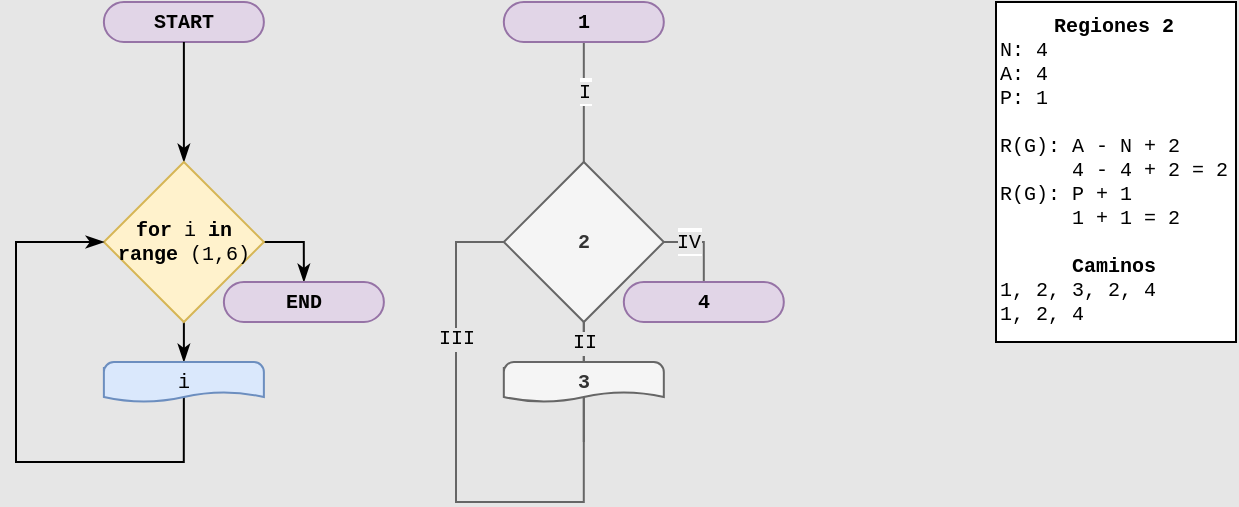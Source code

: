 <mxfile version="18.1.3" type="device"><diagram id="Kit8shkTddq9tPIutsY1" name="Página-1"><mxGraphModel dx="385" dy="754" grid="1" gridSize="10" guides="1" tooltips="1" connect="1" arrows="1" fold="1" page="1" pageScale="1" pageWidth="827" pageHeight="1169" background="#E6E6E6" math="0" shadow="0"><root><mxCell id="0"/><mxCell id="1" parent="0"/><mxCell id="QLp-1G-lI6YuIuOE4pU9-2" value="START" style="rounded=1;whiteSpace=wrap;html=1;fontFamily=Courier New;fontSize=10;strokeWidth=1;arcSize=50;fontStyle=1;fillColor=#e1d5e7;strokeColor=#9673a6;labelBorderColor=none;" parent="1" vertex="1"><mxGeometry x="253.94" y="40" width="80" height="20" as="geometry"/></mxCell><mxCell id="QLp-1G-lI6YuIuOE4pU9-10" style="edgeStyle=orthogonalEdgeStyle;rounded=0;orthogonalLoop=1;jettySize=auto;html=1;exitX=0.5;exitY=1;exitDx=0;exitDy=0;entryX=0.5;entryY=0;entryDx=0;entryDy=0;entryPerimeter=0;fontFamily=Courier New;fontSize=10;endArrow=classicThin;endFill=1;" parent="1" source="QLp-1G-lI6YuIuOE4pU9-2" target="QLp-1G-lI6YuIuOE4pU9-4" edge="1"><mxGeometry relative="1" as="geometry"><mxPoint x="293.94" y="100" as="sourcePoint"/></mxGeometry></mxCell><mxCell id="QLp-1G-lI6YuIuOE4pU9-11" style="edgeStyle=orthogonalEdgeStyle;rounded=0;orthogonalLoop=1;jettySize=auto;html=1;exitX=0.5;exitY=1;exitDx=0;exitDy=0;exitPerimeter=0;entryX=0.5;entryY=0;entryDx=0;entryDy=0;entryPerimeter=0;fontFamily=Courier New;fontSize=10;endArrow=classicThin;endFill=1;" parent="1" source="QLp-1G-lI6YuIuOE4pU9-4" target="QLp-1G-lI6YuIuOE4pU9-6" edge="1"><mxGeometry relative="1" as="geometry"/></mxCell><mxCell id="QLp-1G-lI6YuIuOE4pU9-17" style="edgeStyle=orthogonalEdgeStyle;rounded=0;orthogonalLoop=1;jettySize=auto;html=1;exitX=1;exitY=0.5;exitDx=0;exitDy=0;exitPerimeter=0;entryX=0.5;entryY=0;entryDx=0;entryDy=0;fontFamily=Courier New;fontSize=10;endArrow=classicThin;endFill=1;" parent="1" source="QLp-1G-lI6YuIuOE4pU9-4" target="QLp-1G-lI6YuIuOE4pU9-16" edge="1"><mxGeometry relative="1" as="geometry"/></mxCell><mxCell id="QLp-1G-lI6YuIuOE4pU9-4" value="&lt;b&gt;for&lt;/b&gt; i &lt;b&gt;in&lt;/b&gt; &lt;b&gt;range&lt;/b&gt;&amp;nbsp;(1,6)" style="strokeWidth=1;html=1;shape=mxgraph.flowchart.decision;whiteSpace=wrap;fontFamily=Courier New;fontSize=10;fillColor=#fff2cc;strokeColor=#d6b656;labelBorderColor=none;" parent="1" vertex="1"><mxGeometry x="253.94" y="120" width="80" height="80" as="geometry"/></mxCell><mxCell id="QLp-1G-lI6YuIuOE4pU9-12" style="edgeStyle=orthogonalEdgeStyle;rounded=0;orthogonalLoop=1;jettySize=auto;html=1;exitX=0.5;exitY=0;exitDx=0;exitDy=0;exitPerimeter=0;entryX=0;entryY=0.5;entryDx=0;entryDy=0;fontFamily=Courier New;fontSize=10;endArrow=classicThin;endFill=1;entryPerimeter=0;" parent="1" source="QLp-1G-lI6YuIuOE4pU9-6" target="QLp-1G-lI6YuIuOE4pU9-4" edge="1"><mxGeometry relative="1" as="geometry"><Array as="points"><mxPoint x="294" y="270"/><mxPoint x="210" y="270"/><mxPoint x="210" y="160"/></Array><mxPoint x="293.94" y="260" as="targetPoint"/></mxGeometry></mxCell><mxCell id="QLp-1G-lI6YuIuOE4pU9-6" value="i" style="strokeWidth=1;html=1;shape=mxgraph.flowchart.document2;whiteSpace=wrap;size=0.25;fontFamily=Courier New;fontSize=10;fillColor=#dae8fc;strokeColor=#6c8ebf;labelBorderColor=none;" parent="1" vertex="1"><mxGeometry x="253.94" y="220" width="80" height="20" as="geometry"/></mxCell><mxCell id="QLp-1G-lI6YuIuOE4pU9-16" value="END" style="rounded=1;whiteSpace=wrap;html=1;fontFamily=Courier New;fontSize=10;strokeWidth=1;arcSize=50;fontStyle=1;fillColor=#e1d5e7;strokeColor=#9673a6;labelBorderColor=none;" parent="1" vertex="1"><mxGeometry x="313.94" y="180" width="80" height="20" as="geometry"/></mxCell><mxCell id="QLp-1G-lI6YuIuOE4pU9-19" style="edgeStyle=orthogonalEdgeStyle;rounded=0;orthogonalLoop=1;jettySize=auto;html=1;exitX=0.5;exitY=1;exitDx=0;exitDy=0;entryX=0.5;entryY=0;entryDx=0;entryDy=0;fontFamily=Courier New;fontSize=10;endArrow=none;endFill=0;fillColor=#f5f5f5;strokeColor=#666666;labelBackgroundColor=#E6E6E6;entryPerimeter=0;" parent="1" source="QLp-1G-lI6YuIuOE4pU9-20" target="QLp-1G-lI6YuIuOE4pU9-25" edge="1"><mxGeometry relative="1" as="geometry"><mxPoint x="493.91" y="80" as="targetPoint"/></mxGeometry></mxCell><mxCell id="uHG8D1LJSA9jWAbdLVlK-2" value="&lt;span style=&quot;font-family: &amp;quot;Courier New&amp;quot;; font-size: 10px; background-color: rgb(230, 230, 230);&quot;&gt;I&lt;/span&gt;" style="edgeLabel;html=1;align=center;verticalAlign=middle;resizable=0;points=[];" vertex="1" connectable="0" parent="QLp-1G-lI6YuIuOE4pU9-19"><mxGeometry x="-0.192" y="1" relative="1" as="geometry"><mxPoint x="-1" as="offset"/></mxGeometry></mxCell><mxCell id="QLp-1G-lI6YuIuOE4pU9-20" value="1" style="rounded=1;whiteSpace=wrap;html=1;fontFamily=Courier New;fontSize=10;strokeWidth=1;arcSize=50;fontStyle=1;fillColor=#e1d5e7;strokeColor=#9673a6;labelBorderColor=none;" parent="1" vertex="1"><mxGeometry x="453.91" y="40" width="80" height="20" as="geometry"/></mxCell><mxCell id="QLp-1G-lI6YuIuOE4pU9-23" style="edgeStyle=orthogonalEdgeStyle;rounded=0;orthogonalLoop=1;jettySize=auto;html=1;exitX=0.5;exitY=1;exitDx=0;exitDy=0;exitPerimeter=0;entryX=0.5;entryY=0;entryDx=0;entryDy=0;entryPerimeter=0;fontFamily=Courier New;fontSize=10;endArrow=none;endFill=0;fillColor=#f5f5f5;strokeColor=#666666;" parent="1" source="QLp-1G-lI6YuIuOE4pU9-25" target="QLp-1G-lI6YuIuOE4pU9-27" edge="1"><mxGeometry relative="1" as="geometry"/></mxCell><mxCell id="QLp-1G-lI6YuIuOE4pU9-24" style="edgeStyle=orthogonalEdgeStyle;rounded=0;orthogonalLoop=1;jettySize=auto;html=1;exitX=1;exitY=0.5;exitDx=0;exitDy=0;exitPerimeter=0;entryX=0.5;entryY=0;entryDx=0;entryDy=0;fontFamily=Courier New;fontSize=10;endArrow=none;endFill=0;fillColor=#f5f5f5;strokeColor=#666666;labelBackgroundColor=#E6E6E6;" parent="1" source="QLp-1G-lI6YuIuOE4pU9-25" target="QLp-1G-lI6YuIuOE4pU9-30" edge="1"><mxGeometry relative="1" as="geometry"/></mxCell><mxCell id="uHG8D1LJSA9jWAbdLVlK-3" value="&lt;span style=&quot;font-family: &amp;quot;Courier New&amp;quot;; font-size: 10px; background-color: rgb(230, 230, 230);&quot;&gt;IV&lt;/span&gt;" style="edgeLabel;html=1;align=center;verticalAlign=middle;resizable=0;points=[];" vertex="1" connectable="0" parent="QLp-1G-lI6YuIuOE4pU9-24"><mxGeometry x="-0.411" y="1" relative="1" as="geometry"><mxPoint as="offset"/></mxGeometry></mxCell><mxCell id="QLp-1G-lI6YuIuOE4pU9-31" value="II" style="edgeStyle=orthogonalEdgeStyle;rounded=0;orthogonalLoop=1;jettySize=auto;html=1;fontFamily=Courier New;fontSize=10;endArrow=none;endFill=0;fillColor=#f5f5f5;strokeColor=#666666;labelBackgroundColor=#E6E6E6;" parent="1" source="QLp-1G-lI6YuIuOE4pU9-25" edge="1"><mxGeometry x="-0.667" relative="1" as="geometry"><mxPoint as="offset"/><mxPoint x="493.91" y="260" as="targetPoint"/></mxGeometry></mxCell><mxCell id="QLp-1G-lI6YuIuOE4pU9-25" value="2" style="strokeWidth=1;html=1;shape=mxgraph.flowchart.decision;whiteSpace=wrap;fontFamily=Courier New;fontSize=10;fillColor=#f5f5f5;strokeColor=#666666;fontStyle=1;fontColor=#333333;labelBorderColor=none;" parent="1" vertex="1"><mxGeometry x="453.91" y="120" width="80" height="80" as="geometry"/></mxCell><mxCell id="QLp-1G-lI6YuIuOE4pU9-26" value="III" style="edgeStyle=orthogonalEdgeStyle;rounded=0;orthogonalLoop=1;jettySize=auto;html=1;exitX=0.5;exitY=0;exitDx=0;exitDy=0;exitPerimeter=0;entryX=0;entryY=0.5;entryDx=0;entryDy=0;fontFamily=Courier New;fontSize=10;endArrow=none;endFill=0;fillColor=#f5f5f5;strokeColor=#666666;labelBackgroundColor=#E6E6E6;entryPerimeter=0;" parent="1" source="QLp-1G-lI6YuIuOE4pU9-27" target="QLp-1G-lI6YuIuOE4pU9-25" edge="1"><mxGeometry x="0.5" relative="1" as="geometry"><Array as="points"><mxPoint x="494" y="290"/><mxPoint x="430" y="290"/><mxPoint x="430" y="160"/></Array><mxPoint as="offset"/><mxPoint x="493.91" y="260" as="targetPoint"/></mxGeometry></mxCell><mxCell id="QLp-1G-lI6YuIuOE4pU9-27" value="3" style="strokeWidth=1;html=1;shape=mxgraph.flowchart.document2;whiteSpace=wrap;size=0.25;fontFamily=Courier New;fontSize=10;fillColor=#f5f5f5;strokeColor=#666666;fontStyle=1;fontColor=#333333;labelBorderColor=none;" parent="1" vertex="1"><mxGeometry x="453.91" y="220" width="80" height="20" as="geometry"/></mxCell><mxCell id="QLp-1G-lI6YuIuOE4pU9-30" value="4" style="rounded=1;whiteSpace=wrap;html=1;fontFamily=Courier New;fontSize=10;strokeWidth=1;arcSize=50;fontStyle=1;fillColor=#e1d5e7;strokeColor=#9673a6;labelBorderColor=none;" parent="1" vertex="1"><mxGeometry x="513.91" y="180" width="80" height="20" as="geometry"/></mxCell><mxCell id="QLp-1G-lI6YuIuOE4pU9-32" value="&lt;div style=&quot;text-align: center;&quot;&gt;&lt;span style=&quot;background-color: initial;&quot;&gt;&lt;b&gt;Regiones 2&lt;/b&gt;&lt;/span&gt;&lt;/div&gt;N: 4&lt;br&gt;A: 4&lt;br&gt;P: 1&lt;br&gt;&lt;br&gt;R(G): A - N + 2&lt;br&gt;&amp;nbsp; &amp;nbsp; &amp;nbsp; 4 - 4 + 2 = 2&lt;br&gt;R(G): P + 1&lt;br&gt;&amp;nbsp; &amp;nbsp; &amp;nbsp; 1 + 1 = 2&lt;br&gt;&lt;br&gt;&lt;div style=&quot;text-align: center;&quot;&gt;&lt;b style=&quot;background-color: initial;&quot;&gt;Caminos&lt;/b&gt;&lt;/div&gt;1, 2, 3, 2, 4&lt;br&gt;1, 2, 4" style="rounded=0;whiteSpace=wrap;html=1;labelBackgroundColor=none;labelBorderColor=none;fontFamily=Courier New;fontSize=10;strokeWidth=1;align=left;verticalAlign=top;" parent="1" vertex="1"><mxGeometry x="700" y="40" width="120" height="170" as="geometry"/></mxCell></root></mxGraphModel></diagram></mxfile>